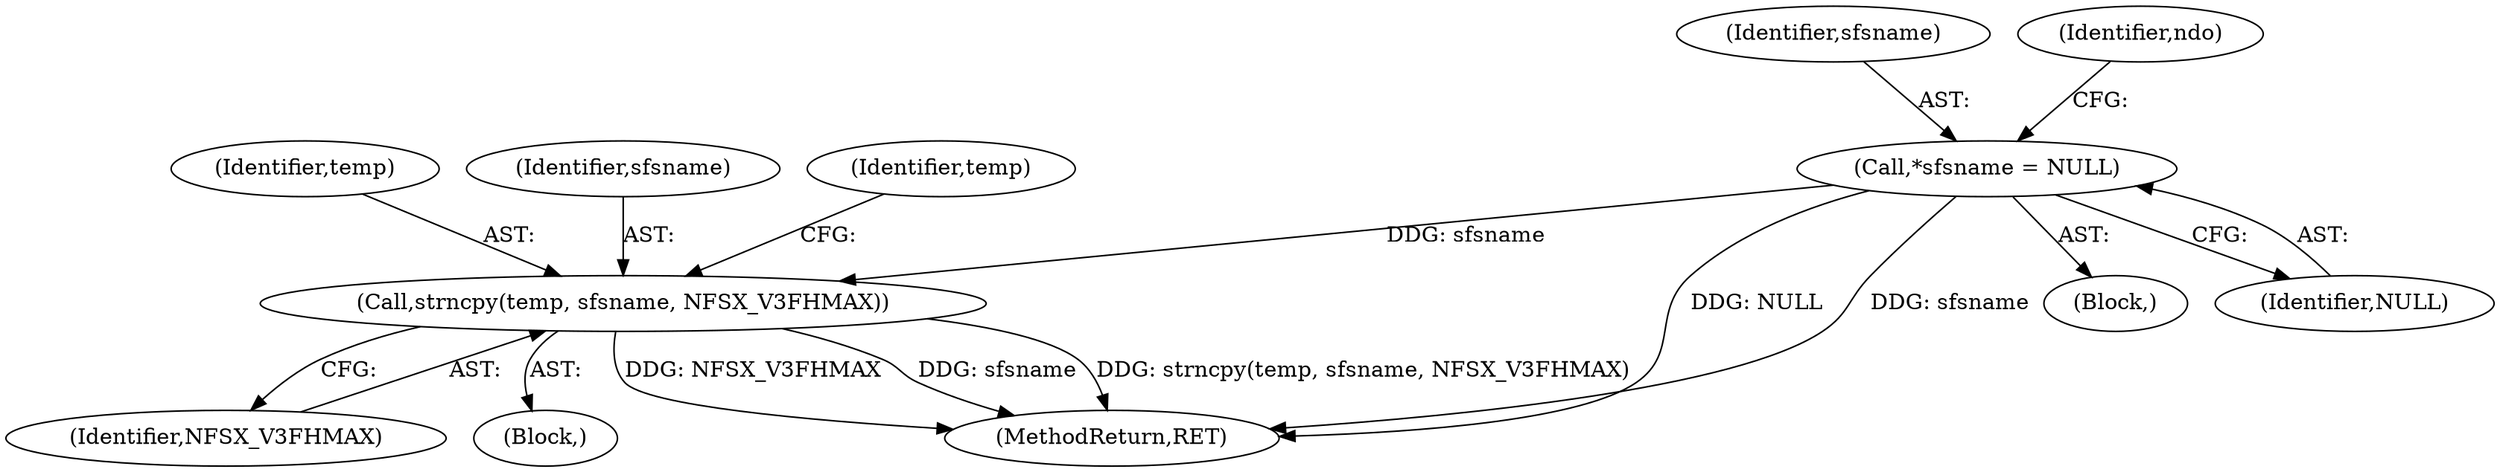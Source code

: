 digraph "1_tcpdump_7a923447fd49a069a0fd3b6c3547438ab5ee2123@API" {
"1000175" [label="(Call,strncpy(temp, sfsname, NFSX_V3FHMAX))"];
"1000112" [label="(Call,*sfsname = NULL)"];
"1000108" [label="(Block,)"];
"1000178" [label="(Identifier,NFSX_V3FHMAX)"];
"1000176" [label="(Identifier,temp)"];
"1000175" [label="(Call,strncpy(temp, sfsname, NFSX_V3FHMAX))"];
"1000114" [label="(Identifier,NULL)"];
"1000173" [label="(Block,)"];
"1000112" [label="(Call,*sfsname = NULL)"];
"1000113" [label="(Identifier,sfsname)"];
"1000247" [label="(MethodReturn,RET)"];
"1000118" [label="(Identifier,ndo)"];
"1000177" [label="(Identifier,sfsname)"];
"1000181" [label="(Identifier,temp)"];
"1000175" -> "1000173"  [label="AST: "];
"1000175" -> "1000178"  [label="CFG: "];
"1000176" -> "1000175"  [label="AST: "];
"1000177" -> "1000175"  [label="AST: "];
"1000178" -> "1000175"  [label="AST: "];
"1000181" -> "1000175"  [label="CFG: "];
"1000175" -> "1000247"  [label="DDG: NFSX_V3FHMAX"];
"1000175" -> "1000247"  [label="DDG: sfsname"];
"1000175" -> "1000247"  [label="DDG: strncpy(temp, sfsname, NFSX_V3FHMAX)"];
"1000112" -> "1000175"  [label="DDG: sfsname"];
"1000112" -> "1000108"  [label="AST: "];
"1000112" -> "1000114"  [label="CFG: "];
"1000113" -> "1000112"  [label="AST: "];
"1000114" -> "1000112"  [label="AST: "];
"1000118" -> "1000112"  [label="CFG: "];
"1000112" -> "1000247"  [label="DDG: NULL"];
"1000112" -> "1000247"  [label="DDG: sfsname"];
}
